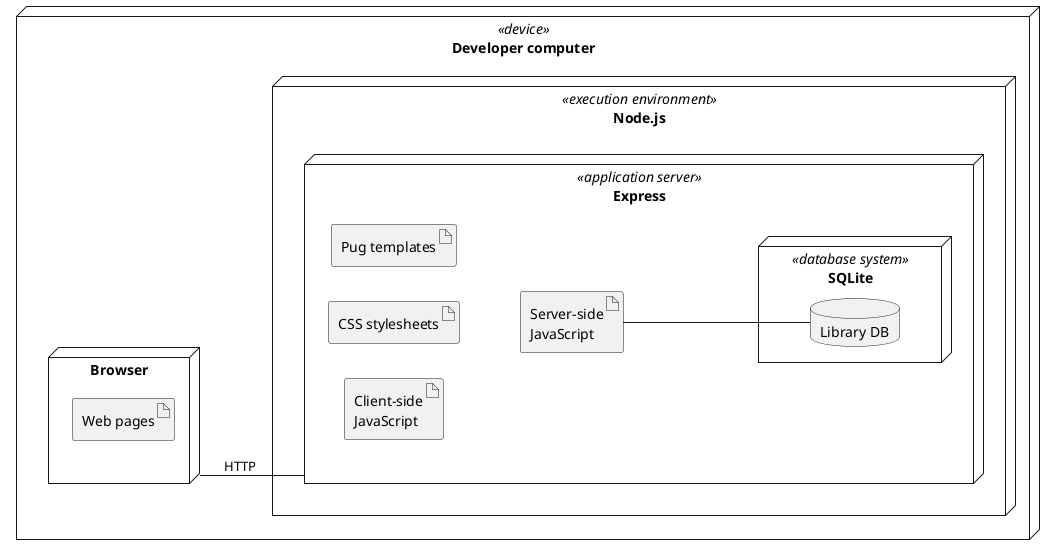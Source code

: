 @startuml architecture1
left to right direction
node "Developer computer" <<device>> {
    node Node.js <<execution environment>> {
        node Express <<application server>> {
            artifact "Server-side\nJavaScript" as app
            artifact "Pug templates" as tmpl
            artifact "CSS stylesheets" as css
            artifact "Client-side\nJavaScript" as js
            node SQLite <<database system>> {
                database "Library DB" as db
            }
        }
    }
    node Browser {
        artifact "Web pages"
    }
}
tmpl -[hidden]- app
css -[hidden]- app
js -[hidden]- app
app -- db
Browser -- Express : HTTP
@enduml

@startuml architecture2
left to right direction
node "Application server" <<device>> {
    node Node.js <<execution environment>> {
        node Express <<application server>> {
            artifact "Server-side\nJavaScript" as app
            artifact "Pug templates" as tmpl
            artifact "CSS stylesheets" as css
            artifact "Client-side\nJavaScript" as js
        }
    }
}
node "Database server" <<device>> {
    node PostgreSQL <<database system>> {
        database "Library DB" as db
    }
}
node "User computer" <<device>> {
    node Browser {
        artifact "Web pages"
    }
}
tmpl -[hidden]- app
css -[hidden]- app
js -[hidden]- app
app -- db
Browser -- Express : HTTP
@enduml

@startuml architecture3
left to right direction
cloud "Amazon Web Services" {
    storage "Amazon Virtual Private Cloud" {
        node "Application server" <<EC2 instance>> as ec2 {
            node Node.js <<execution environment>> {
                node Express <<application server>> {
                    artifact "Server-side\nJavaScript" as app
                    artifact "Pug templates" as tmpl
                }
            }
        }
        node "Database server" <<RDS instance>> as rds {
            node SQLite <<database system>> {
                database "Library DB" as db
            }
        }
        storage "Static storage" <<Amazon S3>> as s3 {
            artifact "CSS stylesheets" as css
            artifact "Client-side\nJavaScript" as js
        }
        node "Reverse proxy" <<Elastic Load Balancer>> as elb
    }
    node "Content Delivery Network" <<Amazon Cloudfront>> as rproxy
}
node "User computer" <<device>> {
    node Browser {
        artifact "Web pages"
    }
}
app -- db
Browser -- rproxy : HTTPS
rproxy -- elb : HTTP
elb -- Express : HTTP
rproxy -- s3 : HTTPS
@enduml